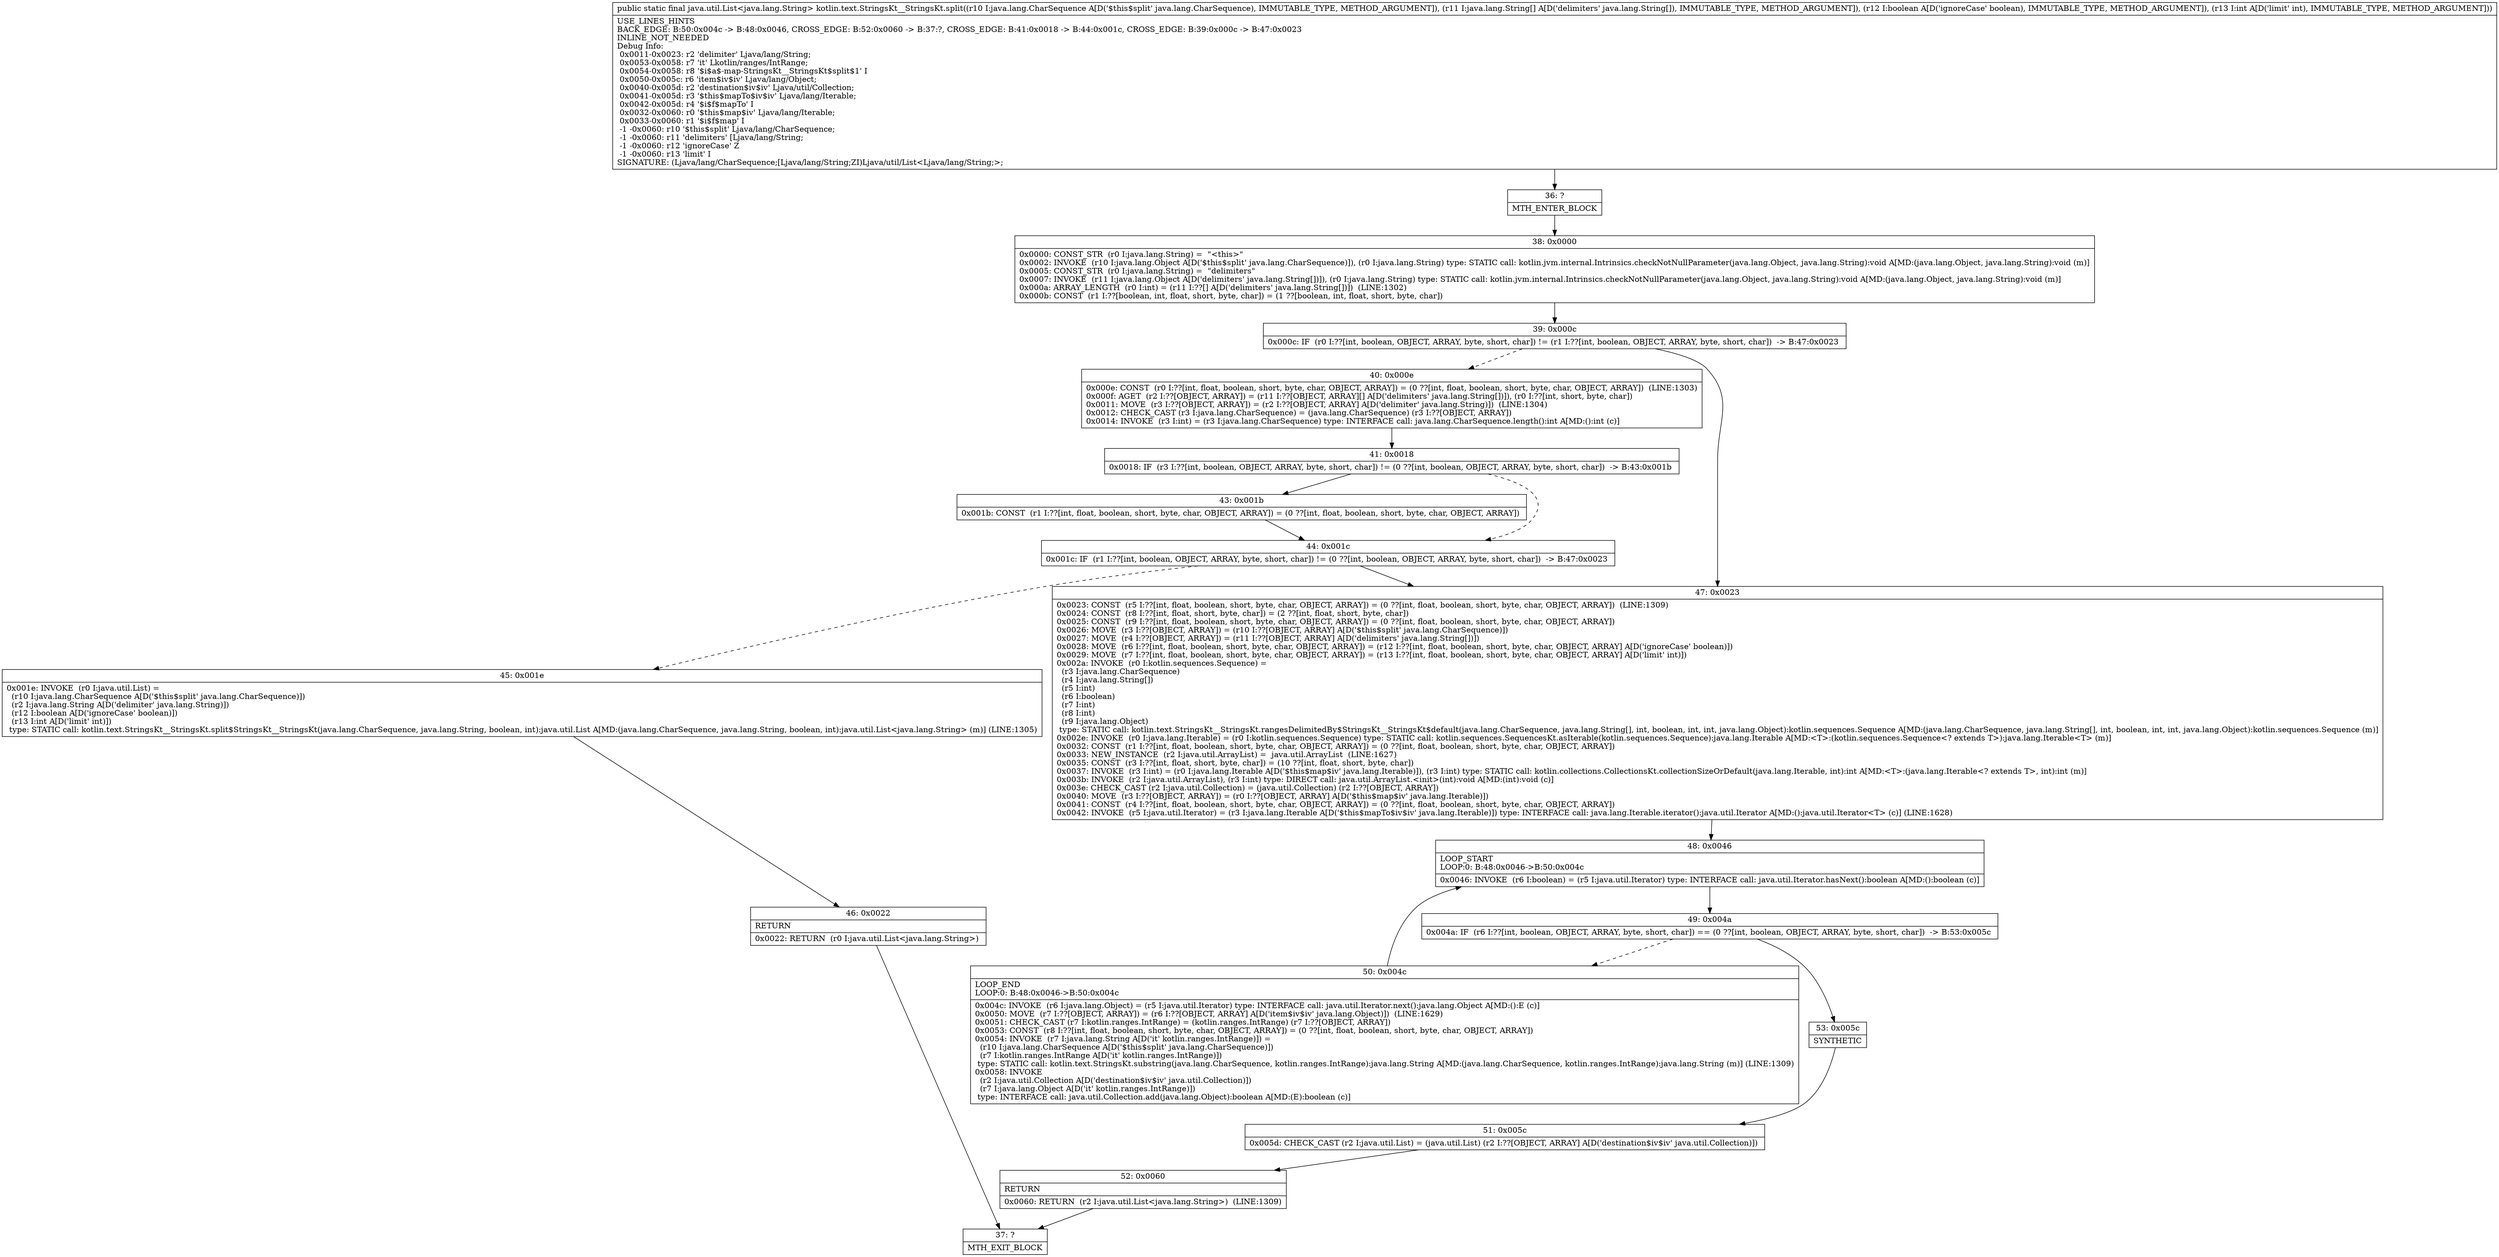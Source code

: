 digraph "CFG forkotlin.text.StringsKt__StringsKt.split(Ljava\/lang\/CharSequence;[Ljava\/lang\/String;ZI)Ljava\/util\/List;" {
Node_36 [shape=record,label="{36\:\ ?|MTH_ENTER_BLOCK\l}"];
Node_38 [shape=record,label="{38\:\ 0x0000|0x0000: CONST_STR  (r0 I:java.lang.String) =  \"\<this\>\" \l0x0002: INVOKE  (r10 I:java.lang.Object A[D('$this$split' java.lang.CharSequence)]), (r0 I:java.lang.String) type: STATIC call: kotlin.jvm.internal.Intrinsics.checkNotNullParameter(java.lang.Object, java.lang.String):void A[MD:(java.lang.Object, java.lang.String):void (m)]\l0x0005: CONST_STR  (r0 I:java.lang.String) =  \"delimiters\" \l0x0007: INVOKE  (r11 I:java.lang.Object A[D('delimiters' java.lang.String[])]), (r0 I:java.lang.String) type: STATIC call: kotlin.jvm.internal.Intrinsics.checkNotNullParameter(java.lang.Object, java.lang.String):void A[MD:(java.lang.Object, java.lang.String):void (m)]\l0x000a: ARRAY_LENGTH  (r0 I:int) = (r11 I:??[] A[D('delimiters' java.lang.String[])])  (LINE:1302)\l0x000b: CONST  (r1 I:??[boolean, int, float, short, byte, char]) = (1 ??[boolean, int, float, short, byte, char]) \l}"];
Node_39 [shape=record,label="{39\:\ 0x000c|0x000c: IF  (r0 I:??[int, boolean, OBJECT, ARRAY, byte, short, char]) != (r1 I:??[int, boolean, OBJECT, ARRAY, byte, short, char])  \-\> B:47:0x0023 \l}"];
Node_40 [shape=record,label="{40\:\ 0x000e|0x000e: CONST  (r0 I:??[int, float, boolean, short, byte, char, OBJECT, ARRAY]) = (0 ??[int, float, boolean, short, byte, char, OBJECT, ARRAY])  (LINE:1303)\l0x000f: AGET  (r2 I:??[OBJECT, ARRAY]) = (r11 I:??[OBJECT, ARRAY][] A[D('delimiters' java.lang.String[])]), (r0 I:??[int, short, byte, char]) \l0x0011: MOVE  (r3 I:??[OBJECT, ARRAY]) = (r2 I:??[OBJECT, ARRAY] A[D('delimiter' java.lang.String)])  (LINE:1304)\l0x0012: CHECK_CAST (r3 I:java.lang.CharSequence) = (java.lang.CharSequence) (r3 I:??[OBJECT, ARRAY]) \l0x0014: INVOKE  (r3 I:int) = (r3 I:java.lang.CharSequence) type: INTERFACE call: java.lang.CharSequence.length():int A[MD:():int (c)]\l}"];
Node_41 [shape=record,label="{41\:\ 0x0018|0x0018: IF  (r3 I:??[int, boolean, OBJECT, ARRAY, byte, short, char]) != (0 ??[int, boolean, OBJECT, ARRAY, byte, short, char])  \-\> B:43:0x001b \l}"];
Node_43 [shape=record,label="{43\:\ 0x001b|0x001b: CONST  (r1 I:??[int, float, boolean, short, byte, char, OBJECT, ARRAY]) = (0 ??[int, float, boolean, short, byte, char, OBJECT, ARRAY]) \l}"];
Node_44 [shape=record,label="{44\:\ 0x001c|0x001c: IF  (r1 I:??[int, boolean, OBJECT, ARRAY, byte, short, char]) != (0 ??[int, boolean, OBJECT, ARRAY, byte, short, char])  \-\> B:47:0x0023 \l}"];
Node_45 [shape=record,label="{45\:\ 0x001e|0x001e: INVOKE  (r0 I:java.util.List) = \l  (r10 I:java.lang.CharSequence A[D('$this$split' java.lang.CharSequence)])\l  (r2 I:java.lang.String A[D('delimiter' java.lang.String)])\l  (r12 I:boolean A[D('ignoreCase' boolean)])\l  (r13 I:int A[D('limit' int)])\l type: STATIC call: kotlin.text.StringsKt__StringsKt.split$StringsKt__StringsKt(java.lang.CharSequence, java.lang.String, boolean, int):java.util.List A[MD:(java.lang.CharSequence, java.lang.String, boolean, int):java.util.List\<java.lang.String\> (m)] (LINE:1305)\l}"];
Node_46 [shape=record,label="{46\:\ 0x0022|RETURN\l|0x0022: RETURN  (r0 I:java.util.List\<java.lang.String\>) \l}"];
Node_37 [shape=record,label="{37\:\ ?|MTH_EXIT_BLOCK\l}"];
Node_47 [shape=record,label="{47\:\ 0x0023|0x0023: CONST  (r5 I:??[int, float, boolean, short, byte, char, OBJECT, ARRAY]) = (0 ??[int, float, boolean, short, byte, char, OBJECT, ARRAY])  (LINE:1309)\l0x0024: CONST  (r8 I:??[int, float, short, byte, char]) = (2 ??[int, float, short, byte, char]) \l0x0025: CONST  (r9 I:??[int, float, boolean, short, byte, char, OBJECT, ARRAY]) = (0 ??[int, float, boolean, short, byte, char, OBJECT, ARRAY]) \l0x0026: MOVE  (r3 I:??[OBJECT, ARRAY]) = (r10 I:??[OBJECT, ARRAY] A[D('$this$split' java.lang.CharSequence)]) \l0x0027: MOVE  (r4 I:??[OBJECT, ARRAY]) = (r11 I:??[OBJECT, ARRAY] A[D('delimiters' java.lang.String[])]) \l0x0028: MOVE  (r6 I:??[int, float, boolean, short, byte, char, OBJECT, ARRAY]) = (r12 I:??[int, float, boolean, short, byte, char, OBJECT, ARRAY] A[D('ignoreCase' boolean)]) \l0x0029: MOVE  (r7 I:??[int, float, boolean, short, byte, char, OBJECT, ARRAY]) = (r13 I:??[int, float, boolean, short, byte, char, OBJECT, ARRAY] A[D('limit' int)]) \l0x002a: INVOKE  (r0 I:kotlin.sequences.Sequence) = \l  (r3 I:java.lang.CharSequence)\l  (r4 I:java.lang.String[])\l  (r5 I:int)\l  (r6 I:boolean)\l  (r7 I:int)\l  (r8 I:int)\l  (r9 I:java.lang.Object)\l type: STATIC call: kotlin.text.StringsKt__StringsKt.rangesDelimitedBy$StringsKt__StringsKt$default(java.lang.CharSequence, java.lang.String[], int, boolean, int, int, java.lang.Object):kotlin.sequences.Sequence A[MD:(java.lang.CharSequence, java.lang.String[], int, boolean, int, int, java.lang.Object):kotlin.sequences.Sequence (m)]\l0x002e: INVOKE  (r0 I:java.lang.Iterable) = (r0 I:kotlin.sequences.Sequence) type: STATIC call: kotlin.sequences.SequencesKt.asIterable(kotlin.sequences.Sequence):java.lang.Iterable A[MD:\<T\>:(kotlin.sequences.Sequence\<? extends T\>):java.lang.Iterable\<T\> (m)]\l0x0032: CONST  (r1 I:??[int, float, boolean, short, byte, char, OBJECT, ARRAY]) = (0 ??[int, float, boolean, short, byte, char, OBJECT, ARRAY]) \l0x0033: NEW_INSTANCE  (r2 I:java.util.ArrayList) =  java.util.ArrayList  (LINE:1627)\l0x0035: CONST  (r3 I:??[int, float, short, byte, char]) = (10 ??[int, float, short, byte, char]) \l0x0037: INVOKE  (r3 I:int) = (r0 I:java.lang.Iterable A[D('$this$map$iv' java.lang.Iterable)]), (r3 I:int) type: STATIC call: kotlin.collections.CollectionsKt.collectionSizeOrDefault(java.lang.Iterable, int):int A[MD:\<T\>:(java.lang.Iterable\<? extends T\>, int):int (m)]\l0x003b: INVOKE  (r2 I:java.util.ArrayList), (r3 I:int) type: DIRECT call: java.util.ArrayList.\<init\>(int):void A[MD:(int):void (c)]\l0x003e: CHECK_CAST (r2 I:java.util.Collection) = (java.util.Collection) (r2 I:??[OBJECT, ARRAY]) \l0x0040: MOVE  (r3 I:??[OBJECT, ARRAY]) = (r0 I:??[OBJECT, ARRAY] A[D('$this$map$iv' java.lang.Iterable)]) \l0x0041: CONST  (r4 I:??[int, float, boolean, short, byte, char, OBJECT, ARRAY]) = (0 ??[int, float, boolean, short, byte, char, OBJECT, ARRAY]) \l0x0042: INVOKE  (r5 I:java.util.Iterator) = (r3 I:java.lang.Iterable A[D('$this$mapTo$iv$iv' java.lang.Iterable)]) type: INTERFACE call: java.lang.Iterable.iterator():java.util.Iterator A[MD:():java.util.Iterator\<T\> (c)] (LINE:1628)\l}"];
Node_48 [shape=record,label="{48\:\ 0x0046|LOOP_START\lLOOP:0: B:48:0x0046\-\>B:50:0x004c\l|0x0046: INVOKE  (r6 I:boolean) = (r5 I:java.util.Iterator) type: INTERFACE call: java.util.Iterator.hasNext():boolean A[MD:():boolean (c)]\l}"];
Node_49 [shape=record,label="{49\:\ 0x004a|0x004a: IF  (r6 I:??[int, boolean, OBJECT, ARRAY, byte, short, char]) == (0 ??[int, boolean, OBJECT, ARRAY, byte, short, char])  \-\> B:53:0x005c \l}"];
Node_50 [shape=record,label="{50\:\ 0x004c|LOOP_END\lLOOP:0: B:48:0x0046\-\>B:50:0x004c\l|0x004c: INVOKE  (r6 I:java.lang.Object) = (r5 I:java.util.Iterator) type: INTERFACE call: java.util.Iterator.next():java.lang.Object A[MD:():E (c)]\l0x0050: MOVE  (r7 I:??[OBJECT, ARRAY]) = (r6 I:??[OBJECT, ARRAY] A[D('item$iv$iv' java.lang.Object)])  (LINE:1629)\l0x0051: CHECK_CAST (r7 I:kotlin.ranges.IntRange) = (kotlin.ranges.IntRange) (r7 I:??[OBJECT, ARRAY]) \l0x0053: CONST  (r8 I:??[int, float, boolean, short, byte, char, OBJECT, ARRAY]) = (0 ??[int, float, boolean, short, byte, char, OBJECT, ARRAY]) \l0x0054: INVOKE  (r7 I:java.lang.String A[D('it' kotlin.ranges.IntRange)]) = \l  (r10 I:java.lang.CharSequence A[D('$this$split' java.lang.CharSequence)])\l  (r7 I:kotlin.ranges.IntRange A[D('it' kotlin.ranges.IntRange)])\l type: STATIC call: kotlin.text.StringsKt.substring(java.lang.CharSequence, kotlin.ranges.IntRange):java.lang.String A[MD:(java.lang.CharSequence, kotlin.ranges.IntRange):java.lang.String (m)] (LINE:1309)\l0x0058: INVOKE  \l  (r2 I:java.util.Collection A[D('destination$iv$iv' java.util.Collection)])\l  (r7 I:java.lang.Object A[D('it' kotlin.ranges.IntRange)])\l type: INTERFACE call: java.util.Collection.add(java.lang.Object):boolean A[MD:(E):boolean (c)]\l}"];
Node_53 [shape=record,label="{53\:\ 0x005c|SYNTHETIC\l}"];
Node_51 [shape=record,label="{51\:\ 0x005c|0x005d: CHECK_CAST (r2 I:java.util.List) = (java.util.List) (r2 I:??[OBJECT, ARRAY] A[D('destination$iv$iv' java.util.Collection)]) \l}"];
Node_52 [shape=record,label="{52\:\ 0x0060|RETURN\l|0x0060: RETURN  (r2 I:java.util.List\<java.lang.String\>)  (LINE:1309)\l}"];
MethodNode[shape=record,label="{public static final java.util.List\<java.lang.String\> kotlin.text.StringsKt__StringsKt.split((r10 I:java.lang.CharSequence A[D('$this$split' java.lang.CharSequence), IMMUTABLE_TYPE, METHOD_ARGUMENT]), (r11 I:java.lang.String[] A[D('delimiters' java.lang.String[]), IMMUTABLE_TYPE, METHOD_ARGUMENT]), (r12 I:boolean A[D('ignoreCase' boolean), IMMUTABLE_TYPE, METHOD_ARGUMENT]), (r13 I:int A[D('limit' int), IMMUTABLE_TYPE, METHOD_ARGUMENT]))  | USE_LINES_HINTS\lBACK_EDGE: B:50:0x004c \-\> B:48:0x0046, CROSS_EDGE: B:52:0x0060 \-\> B:37:?, CROSS_EDGE: B:41:0x0018 \-\> B:44:0x001c, CROSS_EDGE: B:39:0x000c \-\> B:47:0x0023\lINLINE_NOT_NEEDED\lDebug Info:\l  0x0011\-0x0023: r2 'delimiter' Ljava\/lang\/String;\l  0x0053\-0x0058: r7 'it' Lkotlin\/ranges\/IntRange;\l  0x0054\-0x0058: r8 '$i$a$\-map\-StringsKt__StringsKt$split$1' I\l  0x0050\-0x005c: r6 'item$iv$iv' Ljava\/lang\/Object;\l  0x0040\-0x005d: r2 'destination$iv$iv' Ljava\/util\/Collection;\l  0x0041\-0x005d: r3 '$this$mapTo$iv$iv' Ljava\/lang\/Iterable;\l  0x0042\-0x005d: r4 '$i$f$mapTo' I\l  0x0032\-0x0060: r0 '$this$map$iv' Ljava\/lang\/Iterable;\l  0x0033\-0x0060: r1 '$i$f$map' I\l  \-1 \-0x0060: r10 '$this$split' Ljava\/lang\/CharSequence;\l  \-1 \-0x0060: r11 'delimiters' [Ljava\/lang\/String;\l  \-1 \-0x0060: r12 'ignoreCase' Z\l  \-1 \-0x0060: r13 'limit' I\lSIGNATURE: (Ljava\/lang\/CharSequence;[Ljava\/lang\/String;ZI)Ljava\/util\/List\<Ljava\/lang\/String;\>;\l}"];
MethodNode -> Node_36;Node_36 -> Node_38;
Node_38 -> Node_39;
Node_39 -> Node_40[style=dashed];
Node_39 -> Node_47;
Node_40 -> Node_41;
Node_41 -> Node_43;
Node_41 -> Node_44[style=dashed];
Node_43 -> Node_44;
Node_44 -> Node_45[style=dashed];
Node_44 -> Node_47;
Node_45 -> Node_46;
Node_46 -> Node_37;
Node_47 -> Node_48;
Node_48 -> Node_49;
Node_49 -> Node_50[style=dashed];
Node_49 -> Node_53;
Node_50 -> Node_48;
Node_53 -> Node_51;
Node_51 -> Node_52;
Node_52 -> Node_37;
}

